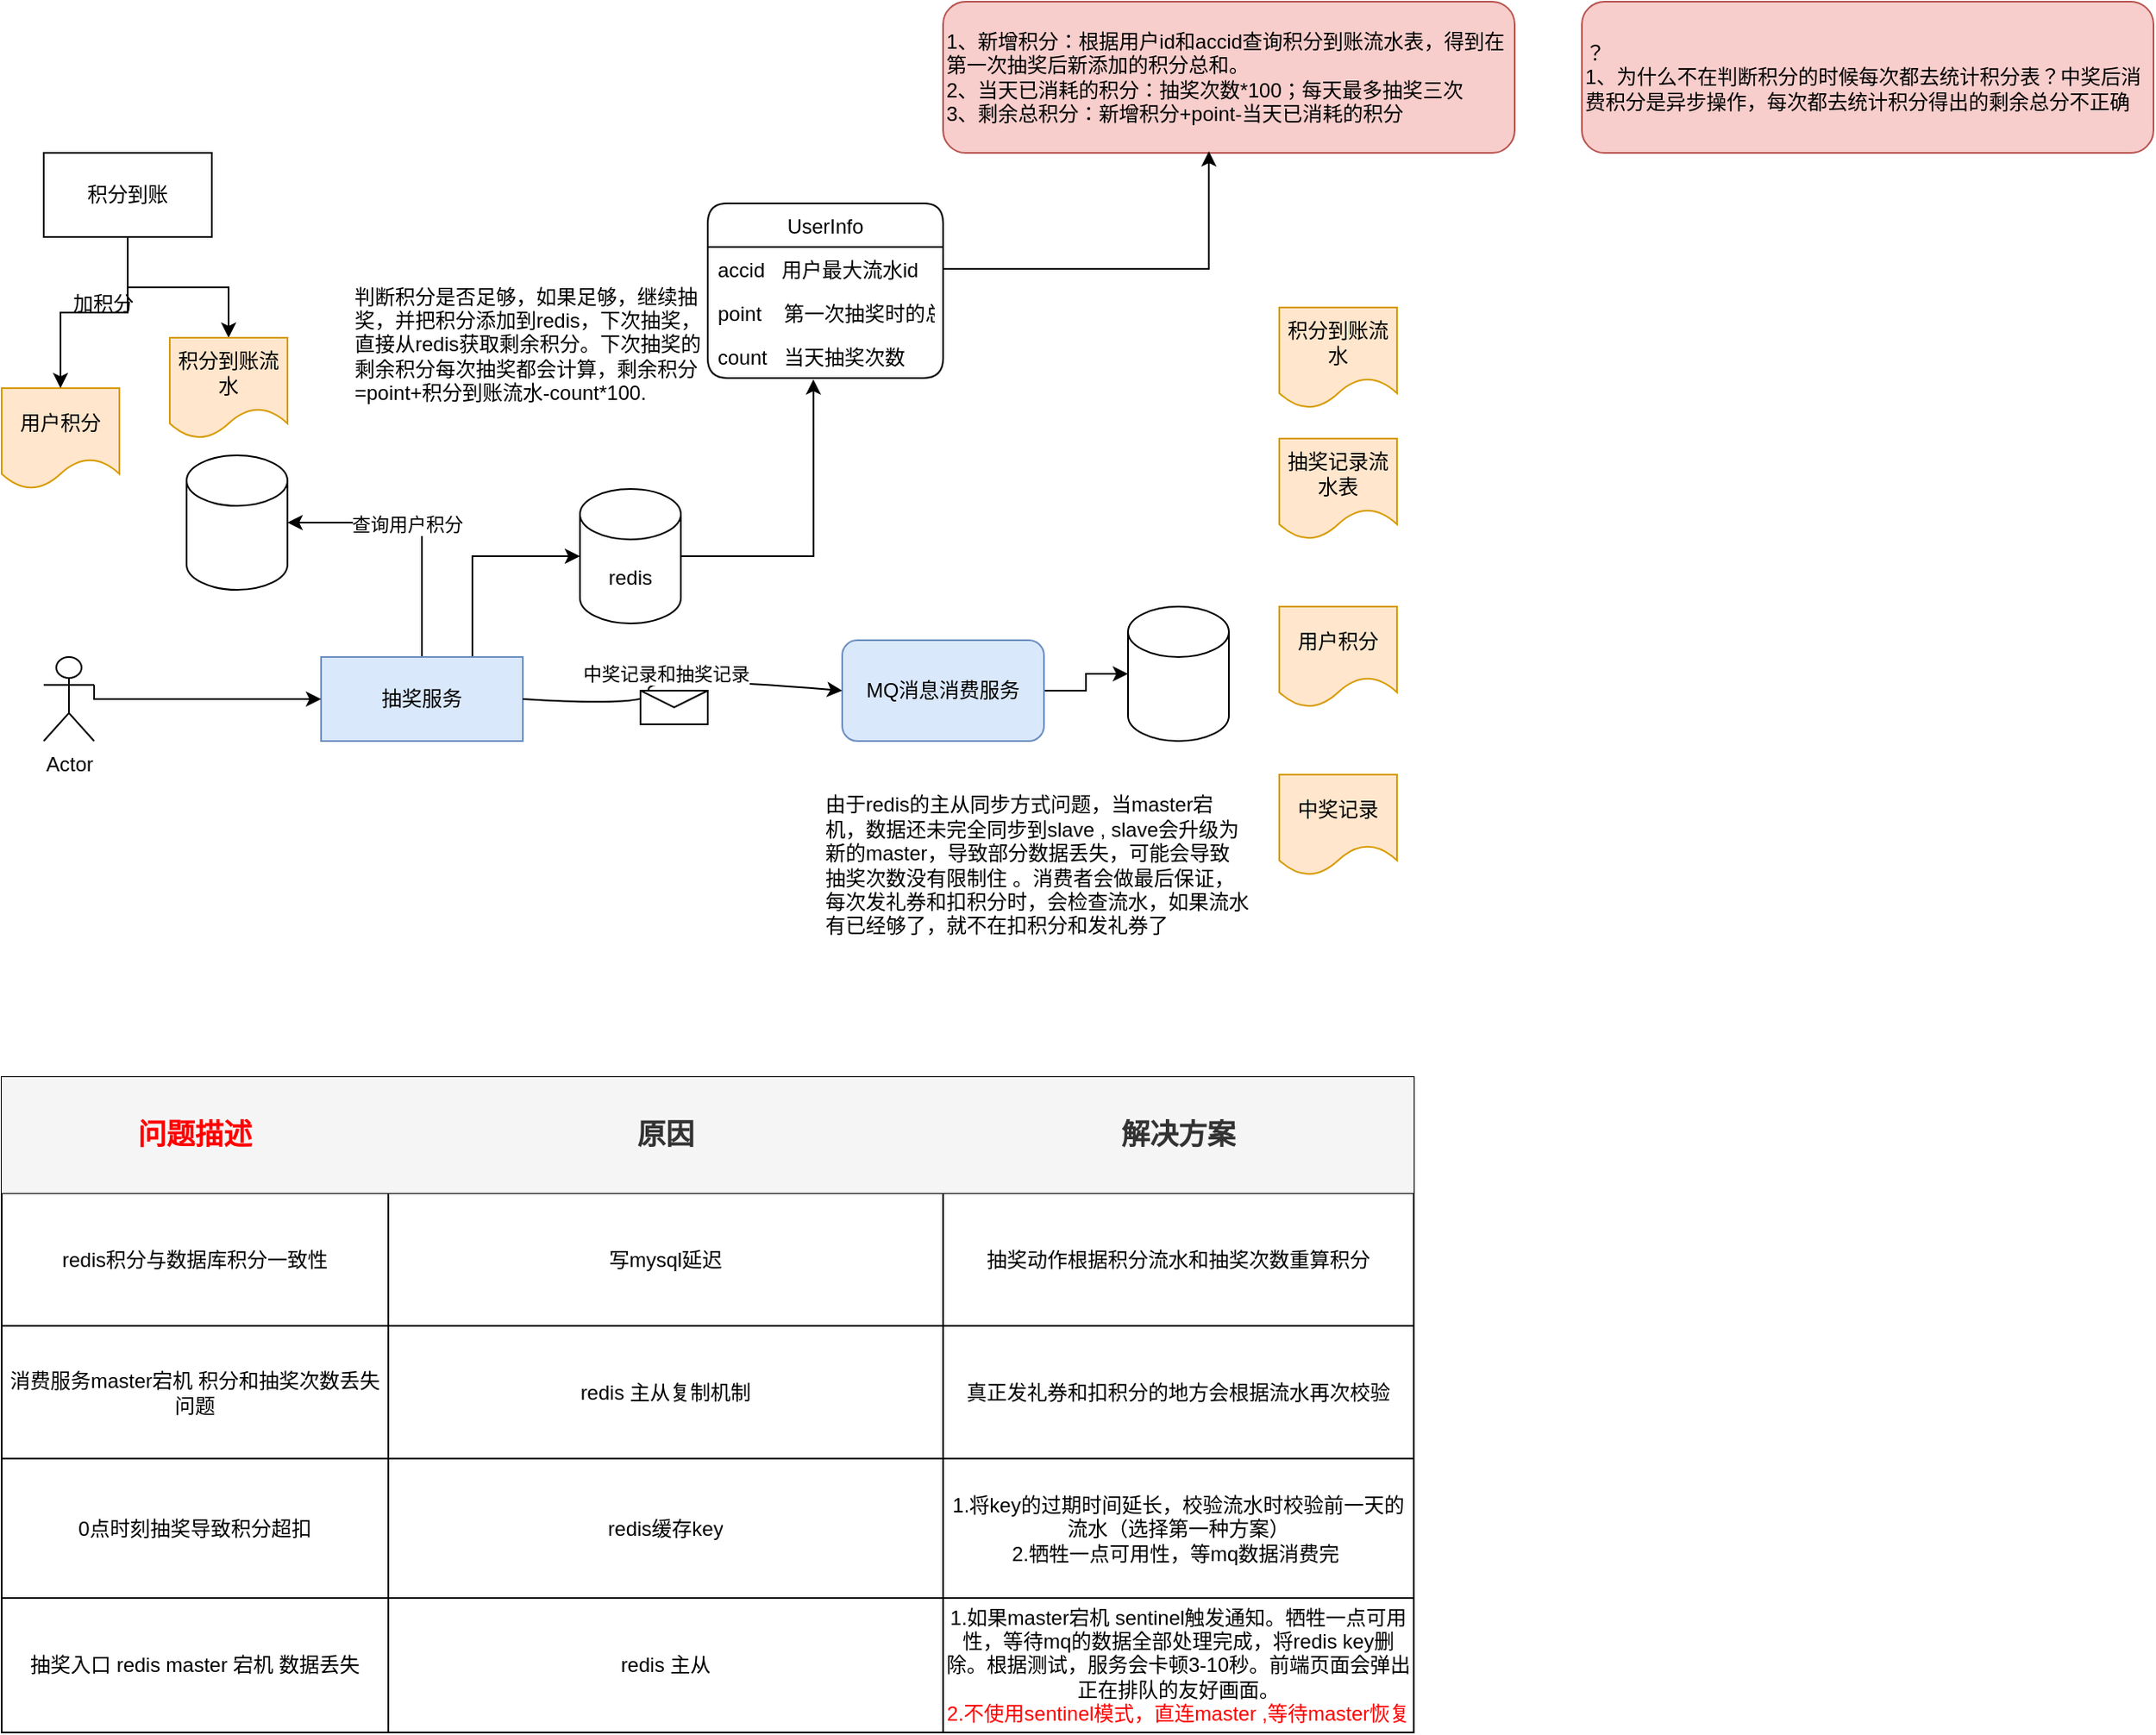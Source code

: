 <mxfile version="18.0.2" type="github">
  <diagram id="Ow_PxB39bdyT6ah7yO31" name="第 1 页">
    <mxGraphModel dx="1102" dy="1751" grid="1" gridSize="10" guides="1" tooltips="1" connect="1" arrows="1" fold="1" page="1" pageScale="1" pageWidth="827" pageHeight="1169" math="0" shadow="0">
      <root>
        <mxCell id="0" />
        <mxCell id="1" parent="0" />
        <mxCell id="cSj56Bkl-ythe_LLcU9s-19" style="edgeStyle=orthogonalEdgeStyle;rounded=0;orthogonalLoop=1;jettySize=auto;html=1;exitX=0.5;exitY=0;exitDx=0;exitDy=0;entryX=1;entryY=0.5;entryDx=0;entryDy=0;entryPerimeter=0;" parent="1" source="cSj56Bkl-ythe_LLcU9s-1" target="cSj56Bkl-ythe_LLcU9s-17" edge="1">
          <mxGeometry relative="1" as="geometry" />
        </mxCell>
        <mxCell id="cSj56Bkl-ythe_LLcU9s-21" value="查询用户积分" style="edgeLabel;html=1;align=center;verticalAlign=middle;resizable=0;points=[];" parent="cSj56Bkl-ythe_LLcU9s-19" vertex="1" connectable="0">
          <mxGeometry x="0.113" y="1" relative="1" as="geometry">
            <mxPoint as="offset" />
          </mxGeometry>
        </mxCell>
        <mxCell id="cSj56Bkl-ythe_LLcU9s-29" style="edgeStyle=orthogonalEdgeStyle;rounded=0;orthogonalLoop=1;jettySize=auto;html=1;entryX=0;entryY=0.5;entryDx=0;entryDy=0;entryPerimeter=0;exitX=0.75;exitY=0;exitDx=0;exitDy=0;" parent="1" source="cSj56Bkl-ythe_LLcU9s-1" target="cSj56Bkl-ythe_LLcU9s-27" edge="1">
          <mxGeometry relative="1" as="geometry" />
        </mxCell>
        <mxCell id="cSj56Bkl-ythe_LLcU9s-1" value="抽奖服务" style="rounded=0;whiteSpace=wrap;html=1;fillColor=#dae8fc;strokeColor=#6c8ebf;" parent="1" vertex="1">
          <mxGeometry x="230" y="200" width="120" height="50" as="geometry" />
        </mxCell>
        <mxCell id="cSj56Bkl-ythe_LLcU9s-12" style="edgeStyle=orthogonalEdgeStyle;rounded=0;orthogonalLoop=1;jettySize=auto;html=1;exitX=1;exitY=0.5;exitDx=0;exitDy=0;entryX=0;entryY=0.5;entryDx=0;entryDy=0;entryPerimeter=0;" parent="1" source="cSj56Bkl-ythe_LLcU9s-2" target="cSj56Bkl-ythe_LLcU9s-7" edge="1">
          <mxGeometry relative="1" as="geometry" />
        </mxCell>
        <mxCell id="cSj56Bkl-ythe_LLcU9s-2" value="MQ消息消费服务" style="rounded=1;whiteSpace=wrap;html=1;fillColor=#dae8fc;strokeColor=#6c8ebf;" parent="1" vertex="1">
          <mxGeometry x="540" y="190" width="120" height="60" as="geometry" />
        </mxCell>
        <mxCell id="cSj56Bkl-ythe_LLcU9s-4" value="" style="curved=1;endArrow=classic;html=1;rounded=0;exitX=1;exitY=0.5;exitDx=0;exitDy=0;entryX=0;entryY=0.5;entryDx=0;entryDy=0;" parent="1" source="cSj56Bkl-ythe_LLcU9s-1" target="cSj56Bkl-ythe_LLcU9s-2" edge="1">
          <mxGeometry width="50" height="50" relative="1" as="geometry">
            <mxPoint x="390" y="310" as="sourcePoint" />
            <mxPoint x="440" y="260" as="targetPoint" />
            <Array as="points">
              <mxPoint x="430" y="230" />
              <mxPoint x="420" y="210" />
            </Array>
          </mxGeometry>
        </mxCell>
        <mxCell id="cSj56Bkl-ythe_LLcU9s-5" value="中奖记录和抽奖记录" style="edgeLabel;html=1;align=center;verticalAlign=middle;resizable=0;points=[];" parent="cSj56Bkl-ythe_LLcU9s-4" vertex="1" connectable="0">
          <mxGeometry x="0.055" y="1" relative="1" as="geometry">
            <mxPoint as="offset" />
          </mxGeometry>
        </mxCell>
        <mxCell id="cSj56Bkl-ythe_LLcU9s-7" value="" style="shape=cylinder3;whiteSpace=wrap;html=1;boundedLbl=1;backgroundOutline=1;size=15;" parent="1" vertex="1">
          <mxGeometry x="710" y="170" width="60" height="80" as="geometry" />
        </mxCell>
        <mxCell id="cSj56Bkl-ythe_LLcU9s-8" value="抽奖记录流水表" style="shape=document;whiteSpace=wrap;html=1;boundedLbl=1;fillColor=#ffe6cc;strokeColor=#d79b00;" parent="1" vertex="1">
          <mxGeometry x="800" y="70" width="70" height="60" as="geometry" />
        </mxCell>
        <mxCell id="cSj56Bkl-ythe_LLcU9s-9" value="用户积分" style="shape=document;whiteSpace=wrap;html=1;boundedLbl=1;fillColor=#ffe6cc;strokeColor=#d79b00;" parent="1" vertex="1">
          <mxGeometry x="800" y="170" width="70" height="60" as="geometry" />
        </mxCell>
        <mxCell id="cSj56Bkl-ythe_LLcU9s-10" value="中奖记录" style="shape=document;whiteSpace=wrap;html=1;boundedLbl=1;fillColor=#ffe6cc;strokeColor=#d79b00;" parent="1" vertex="1">
          <mxGeometry x="800" y="270" width="70" height="60" as="geometry" />
        </mxCell>
        <mxCell id="cSj56Bkl-ythe_LLcU9s-14" value="" style="shape=message;html=1;whiteSpace=wrap;html=1;outlineConnect=0;" parent="1" vertex="1">
          <mxGeometry x="420" y="220" width="40" height="20" as="geometry" />
        </mxCell>
        <mxCell id="cSj56Bkl-ythe_LLcU9s-18" style="edgeStyle=orthogonalEdgeStyle;rounded=0;orthogonalLoop=1;jettySize=auto;html=1;exitX=1;exitY=0.333;exitDx=0;exitDy=0;exitPerimeter=0;entryX=0;entryY=0.5;entryDx=0;entryDy=0;" parent="1" source="cSj56Bkl-ythe_LLcU9s-16" target="cSj56Bkl-ythe_LLcU9s-1" edge="1">
          <mxGeometry relative="1" as="geometry">
            <Array as="points">
              <mxPoint x="95" y="225" />
            </Array>
          </mxGeometry>
        </mxCell>
        <mxCell id="cSj56Bkl-ythe_LLcU9s-16" value="Actor" style="shape=umlActor;verticalLabelPosition=bottom;verticalAlign=top;html=1;outlineConnect=0;" parent="1" vertex="1">
          <mxGeometry x="65" y="200" width="30" height="50" as="geometry" />
        </mxCell>
        <mxCell id="cSj56Bkl-ythe_LLcU9s-17" value="" style="shape=cylinder3;whiteSpace=wrap;html=1;boundedLbl=1;backgroundOutline=1;size=15;" parent="1" vertex="1">
          <mxGeometry x="150" y="80" width="60" height="80" as="geometry" />
        </mxCell>
        <mxCell id="cSj56Bkl-ythe_LLcU9s-34" style="edgeStyle=orthogonalEdgeStyle;rounded=0;orthogonalLoop=1;jettySize=auto;html=1;exitX=1;exitY=0.5;exitDx=0;exitDy=0;exitPerimeter=0;entryX=0.449;entryY=1.031;entryDx=0;entryDy=0;entryPerimeter=0;" parent="1" source="cSj56Bkl-ythe_LLcU9s-27" target="cSj56Bkl-ythe_LLcU9s-33" edge="1">
          <mxGeometry relative="1" as="geometry" />
        </mxCell>
        <mxCell id="cSj56Bkl-ythe_LLcU9s-27" value="redis" style="shape=cylinder3;whiteSpace=wrap;html=1;boundedLbl=1;backgroundOutline=1;size=15;rounded=1;glass=0;" parent="1" vertex="1">
          <mxGeometry x="384" y="100" width="60" height="80" as="geometry" />
        </mxCell>
        <mxCell id="cSj56Bkl-ythe_LLcU9s-30" value="UserInfo" style="swimlane;fontStyle=0;childLayout=stackLayout;horizontal=1;startSize=26;fillColor=none;horizontalStack=0;resizeParent=1;resizeParentMax=0;resizeLast=0;collapsible=1;marginBottom=0;rounded=1;glass=0;" parent="1" vertex="1">
          <mxGeometry x="460" y="-70" width="140" height="104" as="geometry" />
        </mxCell>
        <mxCell id="cSj56Bkl-ythe_LLcU9s-31" value="accid   用户最大流水id" style="text;strokeColor=none;fillColor=none;align=left;verticalAlign=top;spacingLeft=4;spacingRight=4;overflow=hidden;rotatable=0;points=[[0,0.5],[1,0.5]];portConstraint=eastwest;rounded=1;glass=0;" parent="cSj56Bkl-ythe_LLcU9s-30" vertex="1">
          <mxGeometry y="26" width="140" height="26" as="geometry" />
        </mxCell>
        <mxCell id="cSj56Bkl-ythe_LLcU9s-32" value="point    第一次抽奖时的总积分" style="text;strokeColor=none;fillColor=none;align=left;verticalAlign=top;spacingLeft=4;spacingRight=4;overflow=hidden;rotatable=0;points=[[0,0.5],[1,0.5]];portConstraint=eastwest;rounded=1;glass=0;" parent="cSj56Bkl-ythe_LLcU9s-30" vertex="1">
          <mxGeometry y="52" width="140" height="26" as="geometry" />
        </mxCell>
        <mxCell id="cSj56Bkl-ythe_LLcU9s-33" value="count   当天抽奖次数&#xa;" style="text;strokeColor=none;fillColor=none;align=left;verticalAlign=top;spacingLeft=4;spacingRight=4;overflow=hidden;rotatable=0;points=[[0,0.5],[1,0.5]];portConstraint=eastwest;rounded=1;glass=0;" parent="cSj56Bkl-ythe_LLcU9s-30" vertex="1">
          <mxGeometry y="78" width="140" height="26" as="geometry" />
        </mxCell>
        <mxCell id="cSj56Bkl-ythe_LLcU9s-35" value="用户积分" style="shape=document;whiteSpace=wrap;html=1;boundedLbl=1;fillColor=#ffe6cc;strokeColor=#d79b00;" parent="1" vertex="1">
          <mxGeometry x="40" y="40" width="70" height="60" as="geometry" />
        </mxCell>
        <mxCell id="cSj56Bkl-ythe_LLcU9s-36" value="判断积分是否足够，如果足够，继续抽奖，并把积分添加到redis，下次抽奖，直接从redis获取剩余积分。下次抽奖的剩余积分每次抽奖都会计算，剩余积分=point+积分到账流水-count*100." style="text;strokeColor=none;fillColor=none;align=left;verticalAlign=middle;rounded=0;glass=0;spacing=0;spacingTop=-2;html=1;whiteSpace=wrap;" parent="1" vertex="1">
          <mxGeometry x="250" y="-40" width="204" height="110" as="geometry" />
        </mxCell>
        <mxCell id="cSj56Bkl-ythe_LLcU9s-37" value="由于redis的主从同步方式问题，当master宕机，数据还未完全同步到slave , slave会升级为新的master，导致部分数据丢失，可能会导致抽奖次数没有限制住 。消费者会做最后保证，每次发礼券和扣积分时，会检查流水，如果流水有已经够了，就不在扣积分和发礼券了" style="text;strokeColor=none;fillColor=none;align=left;verticalAlign=middle;rounded=0;glass=0;spacing=0;spacingTop=-2;html=1;whiteSpace=wrap;" parent="1" vertex="1">
          <mxGeometry x="530" y="270" width="250" height="110" as="geometry" />
        </mxCell>
        <mxCell id="cSj56Bkl-ythe_LLcU9s-39" style="edgeStyle=orthogonalEdgeStyle;rounded=0;orthogonalLoop=1;jettySize=auto;html=1;entryX=0.5;entryY=0;entryDx=0;entryDy=0;" parent="1" source="cSj56Bkl-ythe_LLcU9s-38" target="cSj56Bkl-ythe_LLcU9s-35" edge="1">
          <mxGeometry relative="1" as="geometry" />
        </mxCell>
        <mxCell id="cSj56Bkl-ythe_LLcU9s-46" style="edgeStyle=orthogonalEdgeStyle;rounded=0;orthogonalLoop=1;jettySize=auto;html=1;exitX=0.5;exitY=1;exitDx=0;exitDy=0;" parent="1" source="cSj56Bkl-ythe_LLcU9s-38" target="cSj56Bkl-ythe_LLcU9s-45" edge="1">
          <mxGeometry relative="1" as="geometry" />
        </mxCell>
        <mxCell id="cSj56Bkl-ythe_LLcU9s-38" value="积分到账" style="rounded=0;whiteSpace=wrap;html=1;glass=0;" parent="1" vertex="1">
          <mxGeometry x="65" y="-100" width="100" height="50" as="geometry" />
        </mxCell>
        <mxCell id="cSj56Bkl-ythe_LLcU9s-40" value="加积分" style="text;html=1;align=center;verticalAlign=middle;resizable=0;points=[];autosize=1;strokeColor=none;fillColor=none;" parent="1" vertex="1">
          <mxGeometry x="75" y="-20" width="50" height="20" as="geometry" />
        </mxCell>
        <mxCell id="cSj56Bkl-ythe_LLcU9s-45" value="积分到账流水" style="shape=document;whiteSpace=wrap;html=1;boundedLbl=1;fillColor=#ffe6cc;strokeColor=#d79b00;" parent="1" vertex="1">
          <mxGeometry x="140" y="10" width="70" height="60" as="geometry" />
        </mxCell>
        <mxCell id="cSj56Bkl-ythe_LLcU9s-47" value="积分到账流水" style="shape=document;whiteSpace=wrap;html=1;boundedLbl=1;fillColor=#ffe6cc;strokeColor=#d79b00;" parent="1" vertex="1">
          <mxGeometry x="800" y="-8" width="70" height="60" as="geometry" />
        </mxCell>
        <mxCell id="z2LM5bqwZendBcAixlz2-2" value="" style="shape=table;html=1;whiteSpace=wrap;startSize=0;container=1;collapsible=0;childLayout=tableLayout;rowLines=1;fixedRows=0;swimlaneLine=1;fontSize=15;" parent="1" vertex="1">
          <mxGeometry x="40" y="450" width="840" height="390" as="geometry" />
        </mxCell>
        <mxCell id="z2LM5bqwZendBcAixlz2-3" value="" style="shape=tableRow;horizontal=0;startSize=0;swimlaneHead=0;swimlaneBody=0;top=0;left=0;bottom=0;right=0;collapsible=0;dropTarget=0;fillColor=none;points=[[0,0.5],[1,0.5]];portConstraint=eastwest;" parent="z2LM5bqwZendBcAixlz2-2" vertex="1">
          <mxGeometry width="840" height="69" as="geometry" />
        </mxCell>
        <mxCell id="z2LM5bqwZendBcAixlz2-4" value="问题描述" style="shape=partialRectangle;html=1;whiteSpace=wrap;connectable=0;fillColor=#f5f5f5;top=0;left=0;bottom=0;right=0;overflow=hidden;fontColor=#FF0000;strokeColor=#000000;fontStyle=1;fontSize=17;" parent="z2LM5bqwZendBcAixlz2-3" vertex="1">
          <mxGeometry width="230" height="69" as="geometry">
            <mxRectangle width="230" height="69" as="alternateBounds" />
          </mxGeometry>
        </mxCell>
        <mxCell id="z2LM5bqwZendBcAixlz2-5" value="原因" style="shape=partialRectangle;html=1;whiteSpace=wrap;connectable=0;fillColor=#f5f5f5;top=0;left=0;bottom=0;right=0;overflow=hidden;fontColor=#333333;strokeColor=#000000;fontStyle=1;fontSize=17;" parent="z2LM5bqwZendBcAixlz2-3" vertex="1">
          <mxGeometry x="230" width="330" height="69" as="geometry">
            <mxRectangle width="330" height="69" as="alternateBounds" />
          </mxGeometry>
        </mxCell>
        <mxCell id="z2LM5bqwZendBcAixlz2-6" value="解决方案" style="shape=partialRectangle;html=1;whiteSpace=wrap;connectable=0;fillColor=#f5f5f5;top=0;left=0;bottom=0;right=0;overflow=hidden;fontColor=#333333;strokeColor=#000000;fontStyle=1;fontSize=17;" parent="z2LM5bqwZendBcAixlz2-3" vertex="1">
          <mxGeometry x="560" width="280" height="69" as="geometry">
            <mxRectangle width="280" height="69" as="alternateBounds" />
          </mxGeometry>
        </mxCell>
        <mxCell id="z2LM5bqwZendBcAixlz2-7" value="" style="shape=tableRow;horizontal=0;startSize=0;swimlaneHead=0;swimlaneBody=0;top=0;left=0;bottom=0;right=0;collapsible=0;dropTarget=0;fillColor=none;points=[[0,0.5],[1,0.5]];portConstraint=eastwest;" parent="z2LM5bqwZendBcAixlz2-2" vertex="1">
          <mxGeometry y="69" width="840" height="79" as="geometry" />
        </mxCell>
        <mxCell id="z2LM5bqwZendBcAixlz2-8" value="redis积分与数据库积分一致性" style="shape=partialRectangle;html=1;whiteSpace=wrap;connectable=0;fillColor=none;top=0;left=0;bottom=0;right=0;overflow=hidden;" parent="z2LM5bqwZendBcAixlz2-7" vertex="1">
          <mxGeometry width="230" height="79" as="geometry">
            <mxRectangle width="230" height="79" as="alternateBounds" />
          </mxGeometry>
        </mxCell>
        <mxCell id="z2LM5bqwZendBcAixlz2-9" value="写mysql延迟" style="shape=partialRectangle;html=1;whiteSpace=wrap;connectable=0;fillColor=none;top=0;left=0;bottom=0;right=0;overflow=hidden;" parent="z2LM5bqwZendBcAixlz2-7" vertex="1">
          <mxGeometry x="230" width="330" height="79" as="geometry">
            <mxRectangle width="330" height="79" as="alternateBounds" />
          </mxGeometry>
        </mxCell>
        <mxCell id="z2LM5bqwZendBcAixlz2-10" value="抽奖动作根据积分流水和抽奖次数重算积分" style="shape=partialRectangle;html=1;whiteSpace=wrap;connectable=0;fillColor=none;top=0;left=0;bottom=0;right=0;overflow=hidden;" parent="z2LM5bqwZendBcAixlz2-7" vertex="1">
          <mxGeometry x="560" width="280" height="79" as="geometry">
            <mxRectangle width="280" height="79" as="alternateBounds" />
          </mxGeometry>
        </mxCell>
        <mxCell id="z2LM5bqwZendBcAixlz2-11" value="" style="shape=tableRow;horizontal=0;startSize=0;swimlaneHead=0;swimlaneBody=0;top=0;left=0;bottom=0;right=0;collapsible=0;dropTarget=0;fillColor=none;points=[[0,0.5],[1,0.5]];portConstraint=eastwest;" parent="z2LM5bqwZendBcAixlz2-2" vertex="1">
          <mxGeometry y="148" width="840" height="79" as="geometry" />
        </mxCell>
        <mxCell id="z2LM5bqwZendBcAixlz2-12" value="消费服务master宕机 积分和抽奖次数丢失问题" style="shape=partialRectangle;html=1;whiteSpace=wrap;connectable=0;fillColor=none;top=0;left=0;bottom=0;right=0;overflow=hidden;" parent="z2LM5bqwZendBcAixlz2-11" vertex="1">
          <mxGeometry width="230" height="79" as="geometry">
            <mxRectangle width="230" height="79" as="alternateBounds" />
          </mxGeometry>
        </mxCell>
        <mxCell id="z2LM5bqwZendBcAixlz2-13" value="redis 主从复制机制" style="shape=partialRectangle;html=1;whiteSpace=wrap;connectable=0;fillColor=none;top=0;left=0;bottom=0;right=0;overflow=hidden;" parent="z2LM5bqwZendBcAixlz2-11" vertex="1">
          <mxGeometry x="230" width="330" height="79" as="geometry">
            <mxRectangle width="330" height="79" as="alternateBounds" />
          </mxGeometry>
        </mxCell>
        <mxCell id="z2LM5bqwZendBcAixlz2-14" value="真正发礼券和扣积分的地方会根据流水再次校验" style="shape=partialRectangle;html=1;whiteSpace=wrap;connectable=0;fillColor=none;top=0;left=0;bottom=0;right=0;overflow=hidden;pointerEvents=1;" parent="z2LM5bqwZendBcAixlz2-11" vertex="1">
          <mxGeometry x="560" width="280" height="79" as="geometry">
            <mxRectangle width="280" height="79" as="alternateBounds" />
          </mxGeometry>
        </mxCell>
        <mxCell id="z2LM5bqwZendBcAixlz2-18" style="shape=tableRow;horizontal=0;startSize=0;swimlaneHead=0;swimlaneBody=0;top=0;left=0;bottom=0;right=0;collapsible=0;dropTarget=0;fillColor=none;points=[[0,0.5],[1,0.5]];portConstraint=eastwest;" parent="z2LM5bqwZendBcAixlz2-2" vertex="1">
          <mxGeometry y="227" width="840" height="83" as="geometry" />
        </mxCell>
        <mxCell id="z2LM5bqwZendBcAixlz2-19" value="0点时刻抽奖导致积分超扣" style="shape=partialRectangle;html=1;whiteSpace=wrap;connectable=0;fillColor=none;top=0;left=0;bottom=0;right=0;overflow=hidden;" parent="z2LM5bqwZendBcAixlz2-18" vertex="1">
          <mxGeometry width="230" height="83" as="geometry">
            <mxRectangle width="230" height="83" as="alternateBounds" />
          </mxGeometry>
        </mxCell>
        <mxCell id="z2LM5bqwZendBcAixlz2-20" value="redis缓存key" style="shape=partialRectangle;html=1;whiteSpace=wrap;connectable=0;fillColor=none;top=0;left=0;bottom=0;right=0;overflow=hidden;" parent="z2LM5bqwZendBcAixlz2-18" vertex="1">
          <mxGeometry x="230" width="330" height="83" as="geometry">
            <mxRectangle width="330" height="83" as="alternateBounds" />
          </mxGeometry>
        </mxCell>
        <mxCell id="z2LM5bqwZendBcAixlz2-21" value="1.将key的过期时间延长，校验流水时校验前一天的流水（选择第一种方案）&lt;br&gt;2.牺牲一点可用性，等mq数据消费完&amp;nbsp;" style="shape=partialRectangle;html=1;whiteSpace=wrap;connectable=0;fillColor=none;top=0;left=0;bottom=0;right=0;overflow=hidden;pointerEvents=1;" parent="z2LM5bqwZendBcAixlz2-18" vertex="1">
          <mxGeometry x="560" width="280" height="83" as="geometry">
            <mxRectangle width="280" height="83" as="alternateBounds" />
          </mxGeometry>
        </mxCell>
        <mxCell id="z2LM5bqwZendBcAixlz2-22" style="shape=tableRow;horizontal=0;startSize=0;swimlaneHead=0;swimlaneBody=0;top=0;left=0;bottom=0;right=0;collapsible=0;dropTarget=0;fillColor=none;points=[[0,0.5],[1,0.5]];portConstraint=eastwest;" parent="z2LM5bqwZendBcAixlz2-2" vertex="1">
          <mxGeometry y="310" width="840" height="80" as="geometry" />
        </mxCell>
        <mxCell id="z2LM5bqwZendBcAixlz2-23" value="抽奖入口 redis master 宕机 数据丢失" style="shape=partialRectangle;html=1;whiteSpace=wrap;connectable=0;fillColor=none;top=0;left=0;bottom=0;right=0;overflow=hidden;" parent="z2LM5bqwZendBcAixlz2-22" vertex="1">
          <mxGeometry width="230" height="80" as="geometry">
            <mxRectangle width="230" height="80" as="alternateBounds" />
          </mxGeometry>
        </mxCell>
        <mxCell id="z2LM5bqwZendBcAixlz2-24" value="redis 主从" style="shape=partialRectangle;html=1;whiteSpace=wrap;connectable=0;fillColor=none;top=0;left=0;bottom=0;right=0;overflow=hidden;" parent="z2LM5bqwZendBcAixlz2-22" vertex="1">
          <mxGeometry x="230" width="330" height="80" as="geometry">
            <mxRectangle width="330" height="80" as="alternateBounds" />
          </mxGeometry>
        </mxCell>
        <mxCell id="z2LM5bqwZendBcAixlz2-25" value="1.如果master宕机 sentinel触发通知。牺牲一点可用性，等待mq的数据全部处理完成，将redis key删除。根据测试，服务会卡顿3-10秒。前端页面会弹出正在排队的友好画面。&lt;br&gt;&lt;font color=&quot;#ff0000&quot;&gt;2.不使用sentinel模式，直连master ,等待master恢复&lt;/font&gt;" style="shape=partialRectangle;html=1;whiteSpace=wrap;connectable=0;fillColor=none;top=0;left=0;bottom=0;right=0;overflow=hidden;pointerEvents=1;" parent="z2LM5bqwZendBcAixlz2-22" vertex="1">
          <mxGeometry x="560" width="280" height="80" as="geometry">
            <mxRectangle width="280" height="80" as="alternateBounds" />
          </mxGeometry>
        </mxCell>
        <mxCell id="xHjCsA9y5CHgrXk_6utw-1" value="1、新增积分：根据用户id和accid查询积分到账流水表，得到在第一次抽奖后新添加的积分总和。&lt;br&gt;2、当天已消耗的积分：抽奖次数*100；每天最多抽奖三次&lt;br&gt;3、剩余总积分：新增积分+point-当天已消耗的积分" style="rounded=1;whiteSpace=wrap;html=1;fillColor=#f8cecc;strokeColor=#b85450;align=left;" vertex="1" parent="1">
          <mxGeometry x="600" y="-190" width="340" height="90" as="geometry" />
        </mxCell>
        <mxCell id="xHjCsA9y5CHgrXk_6utw-2" style="edgeStyle=orthogonalEdgeStyle;rounded=0;orthogonalLoop=1;jettySize=auto;html=1;exitX=1;exitY=0.5;exitDx=0;exitDy=0;entryX=0.465;entryY=0.989;entryDx=0;entryDy=0;entryPerimeter=0;" edge="1" parent="1" source="cSj56Bkl-ythe_LLcU9s-31" target="xHjCsA9y5CHgrXk_6utw-1">
          <mxGeometry relative="1" as="geometry" />
        </mxCell>
        <mxCell id="xHjCsA9y5CHgrXk_6utw-3" value="？&lt;br&gt;1、为什么不在判断积分的时候每次都去统计积分表？中奖后消费积分是异步操作，每次都去统计积分得出的剩余总分不正确" style="rounded=1;whiteSpace=wrap;html=1;fillColor=#f8cecc;strokeColor=#b85450;align=left;" vertex="1" parent="1">
          <mxGeometry x="980" y="-190" width="340" height="90" as="geometry" />
        </mxCell>
      </root>
    </mxGraphModel>
  </diagram>
</mxfile>
